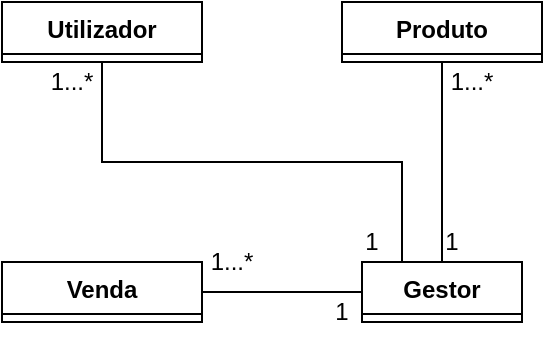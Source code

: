 <mxfile version="21.2.8" type="device">
  <diagram name="Página-1" id="-WziTYLAZzvoIOY1eygL">
    <mxGraphModel dx="476" dy="569" grid="1" gridSize="10" guides="1" tooltips="1" connect="1" arrows="1" fold="1" page="1" pageScale="1" pageWidth="827" pageHeight="1169" math="0" shadow="0">
      <root>
        <mxCell id="0" />
        <mxCell id="1" parent="0" />
        <mxCell id="DFW2IvJ0VpJwhX4vDbui-1" value="Utilizador" style="swimlane;fontStyle=1;align=center;verticalAlign=top;childLayout=stackLayout;horizontal=1;startSize=26;horizontalStack=0;resizeParent=1;resizeParentMax=0;resizeLast=0;collapsible=1;marginBottom=0;whiteSpace=wrap;html=1;" vertex="1" collapsed="1" parent="1">
          <mxGeometry x="210" y="380" width="100" height="30" as="geometry">
            <mxRectangle x="140" y="10" width="160" height="294" as="alternateBounds" />
          </mxGeometry>
        </mxCell>
        <mxCell id="DFW2IvJ0VpJwhX4vDbui-2" value="+ field: type" style="text;strokeColor=none;fillColor=none;align=left;verticalAlign=top;spacingLeft=4;spacingRight=4;overflow=hidden;rotatable=0;points=[[0,0.5],[1,0.5]];portConstraint=eastwest;whiteSpace=wrap;html=1;" vertex="1" parent="DFW2IvJ0VpJwhX4vDbui-1">
          <mxGeometry y="26" width="160" height="26" as="geometry" />
        </mxCell>
        <mxCell id="DFW2IvJ0VpJwhX4vDbui-5" value="+ item: attribute" style="text;strokeColor=none;fillColor=none;align=left;verticalAlign=top;spacingLeft=4;spacingRight=4;overflow=hidden;rotatable=0;points=[[0,0.5],[1,0.5]];portConstraint=eastwest;whiteSpace=wrap;html=1;" vertex="1" parent="DFW2IvJ0VpJwhX4vDbui-1">
          <mxGeometry y="52" width="160" height="26" as="geometry" />
        </mxCell>
        <mxCell id="DFW2IvJ0VpJwhX4vDbui-6" value="+ item: attribute" style="text;strokeColor=none;fillColor=none;align=left;verticalAlign=top;spacingLeft=4;spacingRight=4;overflow=hidden;rotatable=0;points=[[0,0.5],[1,0.5]];portConstraint=eastwest;whiteSpace=wrap;html=1;" vertex="1" parent="DFW2IvJ0VpJwhX4vDbui-1">
          <mxGeometry y="78" width="160" height="26" as="geometry" />
        </mxCell>
        <mxCell id="DFW2IvJ0VpJwhX4vDbui-8" value="+ item: attribute" style="text;strokeColor=none;fillColor=none;align=left;verticalAlign=top;spacingLeft=4;spacingRight=4;overflow=hidden;rotatable=0;points=[[0,0.5],[1,0.5]];portConstraint=eastwest;whiteSpace=wrap;html=1;" vertex="1" parent="DFW2IvJ0VpJwhX4vDbui-1">
          <mxGeometry y="104" width="160" height="26" as="geometry" />
        </mxCell>
        <mxCell id="DFW2IvJ0VpJwhX4vDbui-7" value="+ item: attribute" style="text;strokeColor=none;fillColor=none;align=left;verticalAlign=top;spacingLeft=4;spacingRight=4;overflow=hidden;rotatable=0;points=[[0,0.5],[1,0.5]];portConstraint=eastwest;whiteSpace=wrap;html=1;" vertex="1" parent="DFW2IvJ0VpJwhX4vDbui-1">
          <mxGeometry y="130" width="160" height="26" as="geometry" />
        </mxCell>
        <mxCell id="DFW2IvJ0VpJwhX4vDbui-3" value="" style="line;strokeWidth=1;fillColor=none;align=left;verticalAlign=middle;spacingTop=-1;spacingLeft=3;spacingRight=3;rotatable=0;labelPosition=right;points=[];portConstraint=eastwest;strokeColor=inherit;" vertex="1" parent="DFW2IvJ0VpJwhX4vDbui-1">
          <mxGeometry y="156" width="160" height="8" as="geometry" />
        </mxCell>
        <mxCell id="DFW2IvJ0VpJwhX4vDbui-9" value="+ menu0: void" style="text;strokeColor=none;fillColor=none;align=left;verticalAlign=top;spacingLeft=4;spacingRight=4;overflow=hidden;rotatable=0;points=[[0,0.5],[1,0.5]];portConstraint=eastwest;whiteSpace=wrap;html=1;" vertex="1" parent="DFW2IvJ0VpJwhX4vDbui-1">
          <mxGeometry y="164" width="160" height="26" as="geometry" />
        </mxCell>
        <mxCell id="DFW2IvJ0VpJwhX4vDbui-11" value="+&amp;nbsp;" style="text;strokeColor=none;fillColor=none;align=left;verticalAlign=top;spacingLeft=4;spacingRight=4;overflow=hidden;rotatable=0;points=[[0,0.5],[1,0.5]];portConstraint=eastwest;whiteSpace=wrap;html=1;" vertex="1" parent="DFW2IvJ0VpJwhX4vDbui-1">
          <mxGeometry y="190" width="160" height="26" as="geometry" />
        </mxCell>
        <mxCell id="DFW2IvJ0VpJwhX4vDbui-12" value="+ item: attribute" style="text;strokeColor=none;fillColor=none;align=left;verticalAlign=top;spacingLeft=4;spacingRight=4;overflow=hidden;rotatable=0;points=[[0,0.5],[1,0.5]];portConstraint=eastwest;whiteSpace=wrap;html=1;" vertex="1" parent="DFW2IvJ0VpJwhX4vDbui-1">
          <mxGeometry y="216" width="160" height="26" as="geometry" />
        </mxCell>
        <mxCell id="DFW2IvJ0VpJwhX4vDbui-10" value="+ item: attribute" style="text;strokeColor=none;fillColor=none;align=left;verticalAlign=top;spacingLeft=4;spacingRight=4;overflow=hidden;rotatable=0;points=[[0,0.5],[1,0.5]];portConstraint=eastwest;whiteSpace=wrap;html=1;" vertex="1" parent="DFW2IvJ0VpJwhX4vDbui-1">
          <mxGeometry y="242" width="160" height="26" as="geometry" />
        </mxCell>
        <mxCell id="DFW2IvJ0VpJwhX4vDbui-4" value="+ method(type): type" style="text;strokeColor=none;fillColor=none;align=left;verticalAlign=top;spacingLeft=4;spacingRight=4;overflow=hidden;rotatable=0;points=[[0,0.5],[1,0.5]];portConstraint=eastwest;whiteSpace=wrap;html=1;" vertex="1" parent="DFW2IvJ0VpJwhX4vDbui-1">
          <mxGeometry y="268" width="160" height="26" as="geometry" />
        </mxCell>
        <mxCell id="DFW2IvJ0VpJwhX4vDbui-13" value="Produto" style="swimlane;fontStyle=1;align=center;verticalAlign=top;childLayout=stackLayout;horizontal=1;startSize=26;horizontalStack=0;resizeParent=1;resizeParentMax=0;resizeLast=0;collapsible=1;marginBottom=0;whiteSpace=wrap;html=1;" vertex="1" collapsed="1" parent="1">
          <mxGeometry x="380" y="380" width="100" height="30" as="geometry">
            <mxRectangle x="590" y="150" width="160" height="294" as="alternateBounds" />
          </mxGeometry>
        </mxCell>
        <mxCell id="DFW2IvJ0VpJwhX4vDbui-14" value="+ field: type" style="text;strokeColor=none;fillColor=none;align=left;verticalAlign=top;spacingLeft=4;spacingRight=4;overflow=hidden;rotatable=0;points=[[0,0.5],[1,0.5]];portConstraint=eastwest;whiteSpace=wrap;html=1;" vertex="1" parent="DFW2IvJ0VpJwhX4vDbui-13">
          <mxGeometry y="26" width="160" height="26" as="geometry" />
        </mxCell>
        <mxCell id="DFW2IvJ0VpJwhX4vDbui-15" value="+ item: attribute" style="text;strokeColor=none;fillColor=none;align=left;verticalAlign=top;spacingLeft=4;spacingRight=4;overflow=hidden;rotatable=0;points=[[0,0.5],[1,0.5]];portConstraint=eastwest;whiteSpace=wrap;html=1;" vertex="1" parent="DFW2IvJ0VpJwhX4vDbui-13">
          <mxGeometry y="52" width="160" height="26" as="geometry" />
        </mxCell>
        <mxCell id="DFW2IvJ0VpJwhX4vDbui-16" value="+ item: attribute" style="text;strokeColor=none;fillColor=none;align=left;verticalAlign=top;spacingLeft=4;spacingRight=4;overflow=hidden;rotatable=0;points=[[0,0.5],[1,0.5]];portConstraint=eastwest;whiteSpace=wrap;html=1;" vertex="1" parent="DFW2IvJ0VpJwhX4vDbui-13">
          <mxGeometry y="78" width="160" height="26" as="geometry" />
        </mxCell>
        <mxCell id="DFW2IvJ0VpJwhX4vDbui-17" value="+ item: attribute" style="text;strokeColor=none;fillColor=none;align=left;verticalAlign=top;spacingLeft=4;spacingRight=4;overflow=hidden;rotatable=0;points=[[0,0.5],[1,0.5]];portConstraint=eastwest;whiteSpace=wrap;html=1;" vertex="1" parent="DFW2IvJ0VpJwhX4vDbui-13">
          <mxGeometry y="104" width="160" height="26" as="geometry" />
        </mxCell>
        <mxCell id="DFW2IvJ0VpJwhX4vDbui-18" value="+ item: attribute" style="text;strokeColor=none;fillColor=none;align=left;verticalAlign=top;spacingLeft=4;spacingRight=4;overflow=hidden;rotatable=0;points=[[0,0.5],[1,0.5]];portConstraint=eastwest;whiteSpace=wrap;html=1;" vertex="1" parent="DFW2IvJ0VpJwhX4vDbui-13">
          <mxGeometry y="130" width="160" height="26" as="geometry" />
        </mxCell>
        <mxCell id="DFW2IvJ0VpJwhX4vDbui-19" value="" style="line;strokeWidth=1;fillColor=none;align=left;verticalAlign=middle;spacingTop=-1;spacingLeft=3;spacingRight=3;rotatable=0;labelPosition=right;points=[];portConstraint=eastwest;strokeColor=inherit;" vertex="1" parent="DFW2IvJ0VpJwhX4vDbui-13">
          <mxGeometry y="156" width="160" height="8" as="geometry" />
        </mxCell>
        <mxCell id="DFW2IvJ0VpJwhX4vDbui-20" value="+ item: attribute" style="text;strokeColor=none;fillColor=none;align=left;verticalAlign=top;spacingLeft=4;spacingRight=4;overflow=hidden;rotatable=0;points=[[0,0.5],[1,0.5]];portConstraint=eastwest;whiteSpace=wrap;html=1;" vertex="1" parent="DFW2IvJ0VpJwhX4vDbui-13">
          <mxGeometry y="164" width="160" height="26" as="geometry" />
        </mxCell>
        <mxCell id="DFW2IvJ0VpJwhX4vDbui-21" value="+ item: attribute" style="text;strokeColor=none;fillColor=none;align=left;verticalAlign=top;spacingLeft=4;spacingRight=4;overflow=hidden;rotatable=0;points=[[0,0.5],[1,0.5]];portConstraint=eastwest;whiteSpace=wrap;html=1;" vertex="1" parent="DFW2IvJ0VpJwhX4vDbui-13">
          <mxGeometry y="190" width="160" height="26" as="geometry" />
        </mxCell>
        <mxCell id="DFW2IvJ0VpJwhX4vDbui-22" value="+ item: attribute" style="text;strokeColor=none;fillColor=none;align=left;verticalAlign=top;spacingLeft=4;spacingRight=4;overflow=hidden;rotatable=0;points=[[0,0.5],[1,0.5]];portConstraint=eastwest;whiteSpace=wrap;html=1;" vertex="1" parent="DFW2IvJ0VpJwhX4vDbui-13">
          <mxGeometry y="216" width="160" height="26" as="geometry" />
        </mxCell>
        <mxCell id="DFW2IvJ0VpJwhX4vDbui-23" value="+ item: attribute" style="text;strokeColor=none;fillColor=none;align=left;verticalAlign=top;spacingLeft=4;spacingRight=4;overflow=hidden;rotatable=0;points=[[0,0.5],[1,0.5]];portConstraint=eastwest;whiteSpace=wrap;html=1;" vertex="1" parent="DFW2IvJ0VpJwhX4vDbui-13">
          <mxGeometry y="242" width="160" height="26" as="geometry" />
        </mxCell>
        <mxCell id="DFW2IvJ0VpJwhX4vDbui-24" value="+ method(type): type" style="text;strokeColor=none;fillColor=none;align=left;verticalAlign=top;spacingLeft=4;spacingRight=4;overflow=hidden;rotatable=0;points=[[0,0.5],[1,0.5]];portConstraint=eastwest;whiteSpace=wrap;html=1;" vertex="1" parent="DFW2IvJ0VpJwhX4vDbui-13">
          <mxGeometry y="268" width="160" height="26" as="geometry" />
        </mxCell>
        <mxCell id="DFW2IvJ0VpJwhX4vDbui-25" value="Venda" style="swimlane;fontStyle=1;align=center;verticalAlign=top;childLayout=stackLayout;horizontal=1;startSize=26;horizontalStack=0;resizeParent=1;resizeParentMax=0;resizeLast=0;collapsible=1;marginBottom=0;whiteSpace=wrap;html=1;" vertex="1" collapsed="1" parent="1">
          <mxGeometry x="210" y="510" width="100" height="30" as="geometry">
            <mxRectangle x="50" y="540" width="160" height="294" as="alternateBounds" />
          </mxGeometry>
        </mxCell>
        <mxCell id="DFW2IvJ0VpJwhX4vDbui-26" value="+ field: type" style="text;strokeColor=none;fillColor=none;align=left;verticalAlign=top;spacingLeft=4;spacingRight=4;overflow=hidden;rotatable=0;points=[[0,0.5],[1,0.5]];portConstraint=eastwest;whiteSpace=wrap;html=1;" vertex="1" parent="DFW2IvJ0VpJwhX4vDbui-25">
          <mxGeometry y="26" width="160" height="26" as="geometry" />
        </mxCell>
        <mxCell id="DFW2IvJ0VpJwhX4vDbui-27" value="+ item: attribute" style="text;strokeColor=none;fillColor=none;align=left;verticalAlign=top;spacingLeft=4;spacingRight=4;overflow=hidden;rotatable=0;points=[[0,0.5],[1,0.5]];portConstraint=eastwest;whiteSpace=wrap;html=1;" vertex="1" parent="DFW2IvJ0VpJwhX4vDbui-25">
          <mxGeometry y="52" width="160" height="26" as="geometry" />
        </mxCell>
        <mxCell id="DFW2IvJ0VpJwhX4vDbui-28" value="+ item: attribute" style="text;strokeColor=none;fillColor=none;align=left;verticalAlign=top;spacingLeft=4;spacingRight=4;overflow=hidden;rotatable=0;points=[[0,0.5],[1,0.5]];portConstraint=eastwest;whiteSpace=wrap;html=1;" vertex="1" parent="DFW2IvJ0VpJwhX4vDbui-25">
          <mxGeometry y="78" width="160" height="26" as="geometry" />
        </mxCell>
        <mxCell id="DFW2IvJ0VpJwhX4vDbui-29" value="+ item: attribute" style="text;strokeColor=none;fillColor=none;align=left;verticalAlign=top;spacingLeft=4;spacingRight=4;overflow=hidden;rotatable=0;points=[[0,0.5],[1,0.5]];portConstraint=eastwest;whiteSpace=wrap;html=1;" vertex="1" parent="DFW2IvJ0VpJwhX4vDbui-25">
          <mxGeometry y="104" width="160" height="26" as="geometry" />
        </mxCell>
        <mxCell id="DFW2IvJ0VpJwhX4vDbui-30" value="+ item: attribute" style="text;strokeColor=none;fillColor=none;align=left;verticalAlign=top;spacingLeft=4;spacingRight=4;overflow=hidden;rotatable=0;points=[[0,0.5],[1,0.5]];portConstraint=eastwest;whiteSpace=wrap;html=1;" vertex="1" parent="DFW2IvJ0VpJwhX4vDbui-25">
          <mxGeometry y="130" width="160" height="26" as="geometry" />
        </mxCell>
        <mxCell id="DFW2IvJ0VpJwhX4vDbui-31" value="" style="line;strokeWidth=1;fillColor=none;align=left;verticalAlign=middle;spacingTop=-1;spacingLeft=3;spacingRight=3;rotatable=0;labelPosition=right;points=[];portConstraint=eastwest;strokeColor=inherit;" vertex="1" parent="DFW2IvJ0VpJwhX4vDbui-25">
          <mxGeometry y="156" width="160" height="8" as="geometry" />
        </mxCell>
        <mxCell id="DFW2IvJ0VpJwhX4vDbui-32" value="+ item: attribute" style="text;strokeColor=none;fillColor=none;align=left;verticalAlign=top;spacingLeft=4;spacingRight=4;overflow=hidden;rotatable=0;points=[[0,0.5],[1,0.5]];portConstraint=eastwest;whiteSpace=wrap;html=1;" vertex="1" parent="DFW2IvJ0VpJwhX4vDbui-25">
          <mxGeometry y="164" width="160" height="26" as="geometry" />
        </mxCell>
        <mxCell id="DFW2IvJ0VpJwhX4vDbui-33" value="+ item: attribute" style="text;strokeColor=none;fillColor=none;align=left;verticalAlign=top;spacingLeft=4;spacingRight=4;overflow=hidden;rotatable=0;points=[[0,0.5],[1,0.5]];portConstraint=eastwest;whiteSpace=wrap;html=1;" vertex="1" parent="DFW2IvJ0VpJwhX4vDbui-25">
          <mxGeometry y="190" width="160" height="26" as="geometry" />
        </mxCell>
        <mxCell id="DFW2IvJ0VpJwhX4vDbui-34" value="+ item: attribute" style="text;strokeColor=none;fillColor=none;align=left;verticalAlign=top;spacingLeft=4;spacingRight=4;overflow=hidden;rotatable=0;points=[[0,0.5],[1,0.5]];portConstraint=eastwest;whiteSpace=wrap;html=1;" vertex="1" parent="DFW2IvJ0VpJwhX4vDbui-25">
          <mxGeometry y="216" width="160" height="26" as="geometry" />
        </mxCell>
        <mxCell id="DFW2IvJ0VpJwhX4vDbui-35" value="+ item: attribute" style="text;strokeColor=none;fillColor=none;align=left;verticalAlign=top;spacingLeft=4;spacingRight=4;overflow=hidden;rotatable=0;points=[[0,0.5],[1,0.5]];portConstraint=eastwest;whiteSpace=wrap;html=1;" vertex="1" parent="DFW2IvJ0VpJwhX4vDbui-25">
          <mxGeometry y="242" width="160" height="26" as="geometry" />
        </mxCell>
        <mxCell id="DFW2IvJ0VpJwhX4vDbui-36" value="+ method(type): type" style="text;strokeColor=none;fillColor=none;align=left;verticalAlign=top;spacingLeft=4;spacingRight=4;overflow=hidden;rotatable=0;points=[[0,0.5],[1,0.5]];portConstraint=eastwest;whiteSpace=wrap;html=1;" vertex="1" parent="DFW2IvJ0VpJwhX4vDbui-25">
          <mxGeometry y="268" width="160" height="26" as="geometry" />
        </mxCell>
        <mxCell id="DFW2IvJ0VpJwhX4vDbui-37" value="Gestor" style="swimlane;fontStyle=1;align=center;verticalAlign=top;childLayout=stackLayout;horizontal=1;startSize=26;horizontalStack=0;resizeParent=1;resizeParentMax=0;resizeLast=0;collapsible=1;marginBottom=0;whiteSpace=wrap;html=1;" vertex="1" collapsed="1" parent="1">
          <mxGeometry x="390" y="510" width="80" height="30" as="geometry">
            <mxRectangle x="390" y="510" width="160" height="346" as="alternateBounds" />
          </mxGeometry>
        </mxCell>
        <mxCell id="DFW2IvJ0VpJwhX4vDbui-38" value="+ field: type" style="text;strokeColor=none;fillColor=none;align=left;verticalAlign=top;spacingLeft=4;spacingRight=4;overflow=hidden;rotatable=0;points=[[0,0.5],[1,0.5]];portConstraint=eastwest;whiteSpace=wrap;html=1;" vertex="1" parent="DFW2IvJ0VpJwhX4vDbui-37">
          <mxGeometry y="26" width="160" height="26" as="geometry" />
        </mxCell>
        <mxCell id="DFW2IvJ0VpJwhX4vDbui-39" value="- on : Boolean" style="text;strokeColor=none;fillColor=none;align=left;verticalAlign=top;spacingLeft=4;spacingRight=4;overflow=hidden;rotatable=0;points=[[0,0.5],[1,0.5]];portConstraint=eastwest;whiteSpace=wrap;html=1;" vertex="1" parent="DFW2IvJ0VpJwhX4vDbui-37">
          <mxGeometry y="52" width="160" height="26" as="geometry" />
        </mxCell>
        <mxCell id="DFW2IvJ0VpJwhX4vDbui-40" value="- ID: int" style="text;strokeColor=none;fillColor=none;align=left;verticalAlign=top;spacingLeft=4;spacingRight=4;overflow=hidden;rotatable=0;points=[[0,0.5],[1,0.5]];portConstraint=eastwest;whiteSpace=wrap;html=1;" vertex="1" parent="DFW2IvJ0VpJwhX4vDbui-37">
          <mxGeometry y="78" width="160" height="26" as="geometry" />
        </mxCell>
        <mxCell id="DFW2IvJ0VpJwhX4vDbui-41" value="+ myObj: Scanner&amp;nbsp;" style="text;strokeColor=none;fillColor=none;align=left;verticalAlign=top;spacingLeft=4;spacingRight=4;overflow=hidden;rotatable=0;points=[[0,0.5],[1,0.5]];portConstraint=eastwest;whiteSpace=wrap;html=1;" vertex="1" parent="DFW2IvJ0VpJwhX4vDbui-37">
          <mxGeometry y="104" width="160" height="26" as="geometry" />
        </mxCell>
        <mxCell id="DFW2IvJ0VpJwhX4vDbui-42" value="- ListaUtilizador: Arraylist" style="text;strokeColor=none;fillColor=none;align=left;verticalAlign=top;spacingLeft=4;spacingRight=4;overflow=hidden;rotatable=0;points=[[0,0.5],[1,0.5]];portConstraint=eastwest;whiteSpace=wrap;html=1;" vertex="1" parent="DFW2IvJ0VpJwhX4vDbui-37">
          <mxGeometry y="130" width="160" height="26" as="geometry" />
        </mxCell>
        <mxCell id="DFW2IvJ0VpJwhX4vDbui-51" value="- ListaU: Arraylist" style="text;strokeColor=none;fillColor=none;align=left;verticalAlign=top;spacingLeft=4;spacingRight=4;overflow=hidden;rotatable=0;points=[[0,0.5],[1,0.5]];portConstraint=eastwest;whiteSpace=wrap;html=1;" vertex="1" parent="DFW2IvJ0VpJwhX4vDbui-37">
          <mxGeometry y="156" width="160" height="26" as="geometry" />
        </mxCell>
        <mxCell id="DFW2IvJ0VpJwhX4vDbui-52" value="- ListaUtilizador: Arraylist" style="text;strokeColor=none;fillColor=none;align=left;verticalAlign=top;spacingLeft=4;spacingRight=4;overflow=hidden;rotatable=0;points=[[0,0.5],[1,0.5]];portConstraint=eastwest;whiteSpace=wrap;html=1;" vertex="1" parent="DFW2IvJ0VpJwhX4vDbui-37">
          <mxGeometry y="182" width="160" height="26" as="geometry" />
        </mxCell>
        <mxCell id="DFW2IvJ0VpJwhX4vDbui-43" value="" style="line;strokeWidth=1;fillColor=none;align=left;verticalAlign=middle;spacingTop=-1;spacingLeft=3;spacingRight=3;rotatable=0;labelPosition=right;points=[];portConstraint=eastwest;strokeColor=inherit;" vertex="1" parent="DFW2IvJ0VpJwhX4vDbui-37">
          <mxGeometry y="208" width="160" height="8" as="geometry" />
        </mxCell>
        <mxCell id="DFW2IvJ0VpJwhX4vDbui-44" value="+ item: attribute" style="text;strokeColor=none;fillColor=none;align=left;verticalAlign=top;spacingLeft=4;spacingRight=4;overflow=hidden;rotatable=0;points=[[0,0.5],[1,0.5]];portConstraint=eastwest;whiteSpace=wrap;html=1;" vertex="1" parent="DFW2IvJ0VpJwhX4vDbui-37">
          <mxGeometry y="216" width="160" height="26" as="geometry" />
        </mxCell>
        <mxCell id="DFW2IvJ0VpJwhX4vDbui-45" value="+ item: attribute" style="text;strokeColor=none;fillColor=none;align=left;verticalAlign=top;spacingLeft=4;spacingRight=4;overflow=hidden;rotatable=0;points=[[0,0.5],[1,0.5]];portConstraint=eastwest;whiteSpace=wrap;html=1;" vertex="1" parent="DFW2IvJ0VpJwhX4vDbui-37">
          <mxGeometry y="242" width="160" height="26" as="geometry" />
        </mxCell>
        <mxCell id="DFW2IvJ0VpJwhX4vDbui-46" value="+ item: attribute" style="text;strokeColor=none;fillColor=none;align=left;verticalAlign=top;spacingLeft=4;spacingRight=4;overflow=hidden;rotatable=0;points=[[0,0.5],[1,0.5]];portConstraint=eastwest;whiteSpace=wrap;html=1;" vertex="1" parent="DFW2IvJ0VpJwhX4vDbui-37">
          <mxGeometry y="268" width="160" height="26" as="geometry" />
        </mxCell>
        <mxCell id="DFW2IvJ0VpJwhX4vDbui-47" value="+ item: attribute" style="text;strokeColor=none;fillColor=none;align=left;verticalAlign=top;spacingLeft=4;spacingRight=4;overflow=hidden;rotatable=0;points=[[0,0.5],[1,0.5]];portConstraint=eastwest;whiteSpace=wrap;html=1;" vertex="1" parent="DFW2IvJ0VpJwhX4vDbui-37">
          <mxGeometry y="294" width="160" height="26" as="geometry" />
        </mxCell>
        <mxCell id="DFW2IvJ0VpJwhX4vDbui-48" value="+ method(type): type" style="text;strokeColor=none;fillColor=none;align=left;verticalAlign=top;spacingLeft=4;spacingRight=4;overflow=hidden;rotatable=0;points=[[0,0.5],[1,0.5]];portConstraint=eastwest;whiteSpace=wrap;html=1;" vertex="1" parent="DFW2IvJ0VpJwhX4vDbui-37">
          <mxGeometry y="320" width="160" height="26" as="geometry" />
        </mxCell>
        <mxCell id="DFW2IvJ0VpJwhX4vDbui-53" value="" style="endArrow=none;html=1;rounded=0;entryX=0.5;entryY=1;entryDx=0;entryDy=0;exitX=0.25;exitY=0;exitDx=0;exitDy=0;edgeStyle=orthogonalEdgeStyle;" edge="1" parent="1" source="DFW2IvJ0VpJwhX4vDbui-37" target="DFW2IvJ0VpJwhX4vDbui-1">
          <mxGeometry width="50" height="50" relative="1" as="geometry">
            <mxPoint x="330" y="480" as="sourcePoint" />
            <mxPoint x="380" y="430" as="targetPoint" />
          </mxGeometry>
        </mxCell>
        <mxCell id="DFW2IvJ0VpJwhX4vDbui-54" value="" style="endArrow=none;html=1;rounded=0;exitX=0.5;exitY=0;exitDx=0;exitDy=0;edgeStyle=orthogonalEdgeStyle;entryX=0.5;entryY=1;entryDx=0;entryDy=0;" edge="1" parent="1" source="DFW2IvJ0VpJwhX4vDbui-37" target="DFW2IvJ0VpJwhX4vDbui-13">
          <mxGeometry width="50" height="50" relative="1" as="geometry">
            <mxPoint x="420" y="520" as="sourcePoint" />
            <mxPoint x="420" y="410" as="targetPoint" />
          </mxGeometry>
        </mxCell>
        <mxCell id="DFW2IvJ0VpJwhX4vDbui-55" value="" style="endArrow=none;html=1;rounded=0;entryX=0;entryY=0.5;entryDx=0;entryDy=0;exitX=1;exitY=0.5;exitDx=0;exitDy=0;" edge="1" parent="1" source="DFW2IvJ0VpJwhX4vDbui-25" target="DFW2IvJ0VpJwhX4vDbui-37">
          <mxGeometry width="50" height="50" relative="1" as="geometry">
            <mxPoint x="300" y="640" as="sourcePoint" />
            <mxPoint x="350" y="590" as="targetPoint" />
          </mxGeometry>
        </mxCell>
        <mxCell id="DFW2IvJ0VpJwhX4vDbui-56" value="1...*" style="text;html=1;strokeColor=none;fillColor=none;align=center;verticalAlign=middle;whiteSpace=wrap;rounded=0;" vertex="1" parent="1">
          <mxGeometry x="230" y="410" width="30" height="20" as="geometry" />
        </mxCell>
        <mxCell id="DFW2IvJ0VpJwhX4vDbui-57" value="1" style="text;html=1;strokeColor=none;fillColor=none;align=center;verticalAlign=middle;whiteSpace=wrap;rounded=0;" vertex="1" parent="1">
          <mxGeometry x="380" y="490" width="30" height="20" as="geometry" />
        </mxCell>
        <mxCell id="DFW2IvJ0VpJwhX4vDbui-58" value="1...*" style="text;html=1;strokeColor=none;fillColor=none;align=center;verticalAlign=middle;whiteSpace=wrap;rounded=0;" vertex="1" parent="1">
          <mxGeometry x="310" y="500" width="30" height="20" as="geometry" />
        </mxCell>
        <mxCell id="DFW2IvJ0VpJwhX4vDbui-59" value="1...*" style="text;html=1;strokeColor=none;fillColor=none;align=center;verticalAlign=middle;whiteSpace=wrap;rounded=0;" vertex="1" parent="1">
          <mxGeometry x="430" y="410" width="30" height="20" as="geometry" />
        </mxCell>
        <mxCell id="DFW2IvJ0VpJwhX4vDbui-60" value="1" style="text;html=1;strokeColor=none;fillColor=none;align=center;verticalAlign=middle;whiteSpace=wrap;rounded=0;" vertex="1" parent="1">
          <mxGeometry x="420" y="490" width="30" height="20" as="geometry" />
        </mxCell>
        <mxCell id="DFW2IvJ0VpJwhX4vDbui-61" value="1" style="text;html=1;strokeColor=none;fillColor=none;align=center;verticalAlign=middle;whiteSpace=wrap;rounded=0;" vertex="1" parent="1">
          <mxGeometry x="360" y="520" width="40" height="30" as="geometry" />
        </mxCell>
      </root>
    </mxGraphModel>
  </diagram>
</mxfile>
